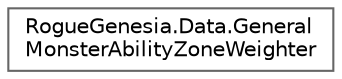 digraph "Graphical Class Hierarchy"
{
 // LATEX_PDF_SIZE
  bgcolor="transparent";
  edge [fontname=Helvetica,fontsize=10,labelfontname=Helvetica,labelfontsize=10];
  node [fontname=Helvetica,fontsize=10,shape=box,height=0.2,width=0.4];
  rankdir="LR";
  Node0 [label="RogueGenesia.Data.General\lMonsterAbilityZoneWeighter",height=0.2,width=0.4,color="grey40", fillcolor="white", style="filled",URL="$struct_rogue_genesia_1_1_data_1_1_general_monster_ability_zone_weighter.html",tooltip=" "];
}

